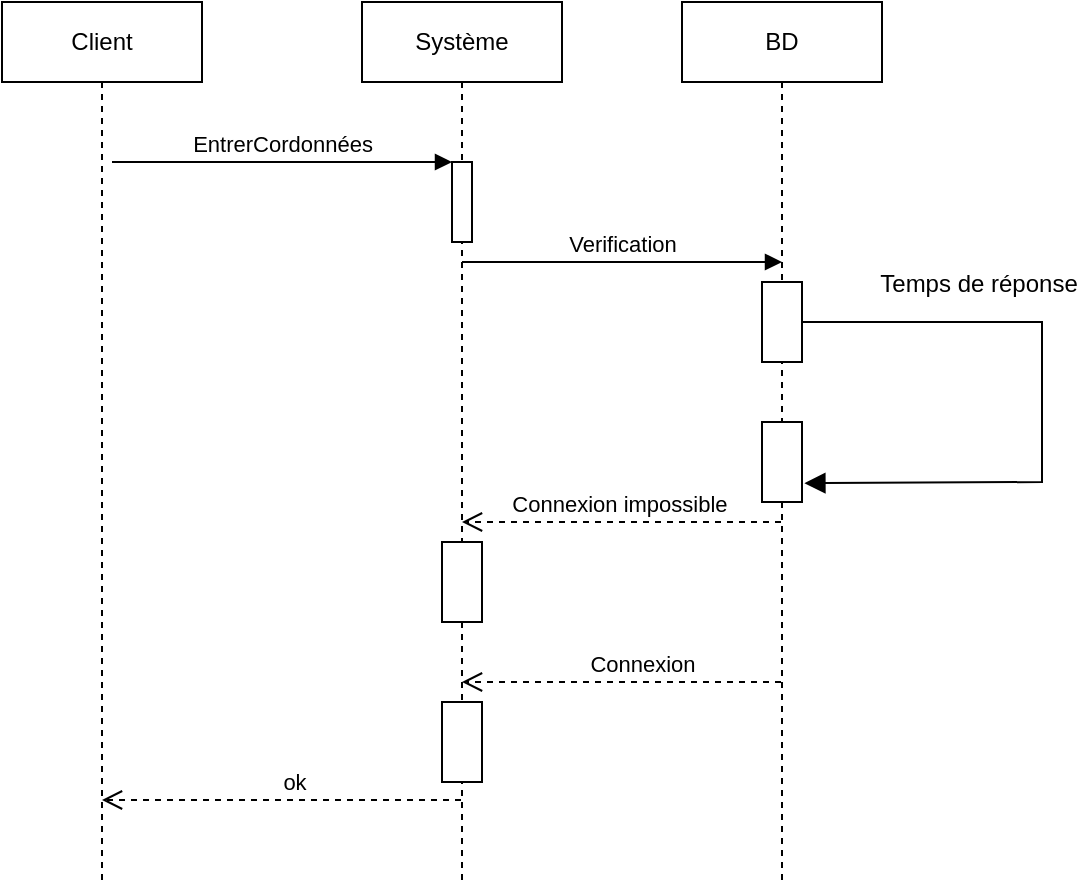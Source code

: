 <mxfile version="23.0.2" type="github">
  <diagram name="Page-1" id="2YBvvXClWsGukQMizWep">
    <mxGraphModel dx="913" dy="504" grid="1" gridSize="10" guides="1" tooltips="1" connect="1" arrows="1" fold="1" page="1" pageScale="1" pageWidth="850" pageHeight="1100" math="0" shadow="0">
      <root>
        <mxCell id="0" />
        <mxCell id="1" parent="0" />
        <mxCell id="aM9ryv3xv72pqoxQDRHE-1" value="Client" style="shape=umlLifeline;perimeter=lifelinePerimeter;whiteSpace=wrap;html=1;container=0;dropTarget=0;collapsible=0;recursiveResize=0;outlineConnect=0;portConstraint=eastwest;newEdgeStyle={&quot;edgeStyle&quot;:&quot;elbowEdgeStyle&quot;,&quot;elbow&quot;:&quot;vertical&quot;,&quot;curved&quot;:0,&quot;rounded&quot;:0};" parent="1" vertex="1">
          <mxGeometry x="40" y="40" width="100" height="440" as="geometry" />
        </mxCell>
        <mxCell id="aM9ryv3xv72pqoxQDRHE-5" value="Système" style="shape=umlLifeline;perimeter=lifelinePerimeter;whiteSpace=wrap;html=1;container=0;dropTarget=0;collapsible=0;recursiveResize=0;outlineConnect=0;portConstraint=eastwest;newEdgeStyle={&quot;edgeStyle&quot;:&quot;elbowEdgeStyle&quot;,&quot;elbow&quot;:&quot;vertical&quot;,&quot;curved&quot;:0,&quot;rounded&quot;:0};" parent="1" vertex="1">
          <mxGeometry x="220" y="40" width="100" height="440" as="geometry" />
        </mxCell>
        <mxCell id="aM9ryv3xv72pqoxQDRHE-7" value="EntrerCordonnées" style="html=1;verticalAlign=bottom;endArrow=block;edgeStyle=elbowEdgeStyle;elbow=vertical;curved=0;rounded=0;" parent="1" edge="1">
          <mxGeometry relative="1" as="geometry">
            <mxPoint x="95" y="120" as="sourcePoint" />
            <Array as="points">
              <mxPoint x="180" y="120" />
            </Array>
            <mxPoint x="265" y="120" as="targetPoint" />
          </mxGeometry>
        </mxCell>
        <mxCell id="aM9ryv3xv72pqoxQDRHE-8" value="Connexion impossible&amp;nbsp;" style="html=1;verticalAlign=bottom;endArrow=open;dashed=1;endSize=8;edgeStyle=elbowEdgeStyle;elbow=vertical;curved=0;rounded=0;" parent="1" source="5YE-1OYtfhneWAXyxDrA-2" target="aM9ryv3xv72pqoxQDRHE-5" edge="1">
          <mxGeometry relative="1" as="geometry">
            <mxPoint x="280" y="300" as="targetPoint" />
            <Array as="points">
              <mxPoint x="360" y="300" />
            </Array>
            <mxPoint x="435" y="300" as="sourcePoint" />
          </mxGeometry>
        </mxCell>
        <mxCell id="5YE-1OYtfhneWAXyxDrA-2" value="BD" style="shape=umlLifeline;perimeter=lifelinePerimeter;whiteSpace=wrap;html=1;container=0;dropTarget=0;collapsible=0;recursiveResize=0;outlineConnect=0;portConstraint=eastwest;newEdgeStyle={&quot;edgeStyle&quot;:&quot;elbowEdgeStyle&quot;,&quot;elbow&quot;:&quot;vertical&quot;,&quot;curved&quot;:0,&quot;rounded&quot;:0};" vertex="1" parent="1">
          <mxGeometry x="380" y="40" width="100" height="440" as="geometry" />
        </mxCell>
        <mxCell id="5YE-1OYtfhneWAXyxDrA-4" value="" style="verticalLabelPosition=bottom;verticalAlign=top;html=1;shape=mxgraph.basic.rect;fillColor2=none;strokeWidth=1;size=20;indent=5;fontSize=16;direction=south;" vertex="1" parent="1">
          <mxGeometry x="265" y="120" width="10" height="40" as="geometry" />
        </mxCell>
        <mxCell id="5YE-1OYtfhneWAXyxDrA-5" value="Verification" style="html=1;verticalAlign=bottom;endArrow=block;edgeStyle=elbowEdgeStyle;elbow=vertical;curved=0;rounded=0;" edge="1" parent="1">
          <mxGeometry relative="1" as="geometry">
            <mxPoint x="270" y="170" as="sourcePoint" />
            <Array as="points">
              <mxPoint x="350" y="170" />
            </Array>
            <mxPoint x="430" y="170" as="targetPoint" />
          </mxGeometry>
        </mxCell>
        <mxCell id="5YE-1OYtfhneWAXyxDrA-6" value="" style="verticalLabelPosition=bottom;verticalAlign=top;html=1;shape=mxgraph.basic.rect;fillColor2=none;strokeWidth=1;size=20;indent=100;fontSize=16;direction=south;" vertex="1" parent="1">
          <mxGeometry x="420" y="180" width="20" height="40" as="geometry" />
        </mxCell>
        <mxCell id="5YE-1OYtfhneWAXyxDrA-7" value="" style="verticalLabelPosition=bottom;verticalAlign=top;html=1;shape=mxgraph.basic.rect;fillColor2=none;strokeWidth=1;size=10;indent=100;fontSize=16;direction=south;" vertex="1" parent="1">
          <mxGeometry x="420" y="250" width="20" height="40" as="geometry" />
        </mxCell>
        <mxCell id="5YE-1OYtfhneWAXyxDrA-11" value="Temps de réponse" style="html=1;verticalAlign=bottom;endArrow=block;curved=0;rounded=0;fontSize=12;startSize=8;endSize=8;entryX=0.765;entryY=-0.06;entryDx=0;entryDy=0;entryPerimeter=0;" edge="1" parent="1" target="5YE-1OYtfhneWAXyxDrA-7">
          <mxGeometry x="-0.447" y="10" width="80" relative="1" as="geometry">
            <mxPoint x="440" y="200" as="sourcePoint" />
            <mxPoint x="560" y="290" as="targetPoint" />
            <Array as="points">
              <mxPoint x="560" y="200" />
              <mxPoint x="560" y="280" />
            </Array>
            <mxPoint as="offset" />
          </mxGeometry>
        </mxCell>
        <mxCell id="5YE-1OYtfhneWAXyxDrA-13" value="Connexion" style="html=1;verticalAlign=bottom;endArrow=open;dashed=1;endSize=8;edgeStyle=elbowEdgeStyle;elbow=vertical;curved=0;rounded=0;" edge="1" parent="1" source="5YE-1OYtfhneWAXyxDrA-14">
          <mxGeometry x="NaN" y="103" relative="1" as="geometry">
            <mxPoint x="270" y="330" as="targetPoint" />
            <Array as="points" />
            <mxPoint x="425" y="330" as="sourcePoint" />
            <mxPoint x="90" y="50" as="offset" />
          </mxGeometry>
        </mxCell>
        <mxCell id="5YE-1OYtfhneWAXyxDrA-15" value="" style="html=1;verticalAlign=bottom;endArrow=open;dashed=1;endSize=8;edgeStyle=elbowEdgeStyle;elbow=vertical;curved=0;rounded=0;" edge="1" parent="1" target="aM9ryv3xv72pqoxQDRHE-5">
          <mxGeometry x="-0.062" relative="1" as="geometry">
            <mxPoint x="280" y="380" as="targetPoint" />
            <Array as="points" />
            <mxPoint x="429.5" y="380" as="sourcePoint" />
            <mxPoint as="offset" />
          </mxGeometry>
        </mxCell>
        <mxCell id="5YE-1OYtfhneWAXyxDrA-14" value="" style="verticalLabelPosition=bottom;verticalAlign=top;html=1;shape=mxgraph.basic.rect;fillColor2=none;strokeWidth=1;size=10;indent=100;fontSize=16;direction=south;" vertex="1" parent="1">
          <mxGeometry x="260" y="310" width="20" height="40" as="geometry" />
        </mxCell>
        <mxCell id="5YE-1OYtfhneWAXyxDrA-16" value="" style="verticalLabelPosition=bottom;verticalAlign=top;html=1;shape=mxgraph.basic.rect;fillColor2=none;strokeWidth=1;size=20;indent=100;fontSize=16;direction=south;" vertex="1" parent="1">
          <mxGeometry x="260" y="390" width="20" height="40" as="geometry" />
        </mxCell>
        <mxCell id="5YE-1OYtfhneWAXyxDrA-17" value="ok" style="html=1;verticalAlign=bottom;endArrow=open;dashed=1;endSize=8;edgeStyle=elbowEdgeStyle;elbow=vertical;curved=0;rounded=0;" edge="1" parent="1" source="aM9ryv3xv72pqoxQDRHE-5">
          <mxGeometry x="-0.062" relative="1" as="geometry">
            <mxPoint x="90" y="439" as="targetPoint" />
            <Array as="points" />
            <mxPoint x="249.5" y="439" as="sourcePoint" />
            <mxPoint as="offset" />
          </mxGeometry>
        </mxCell>
      </root>
    </mxGraphModel>
  </diagram>
</mxfile>
